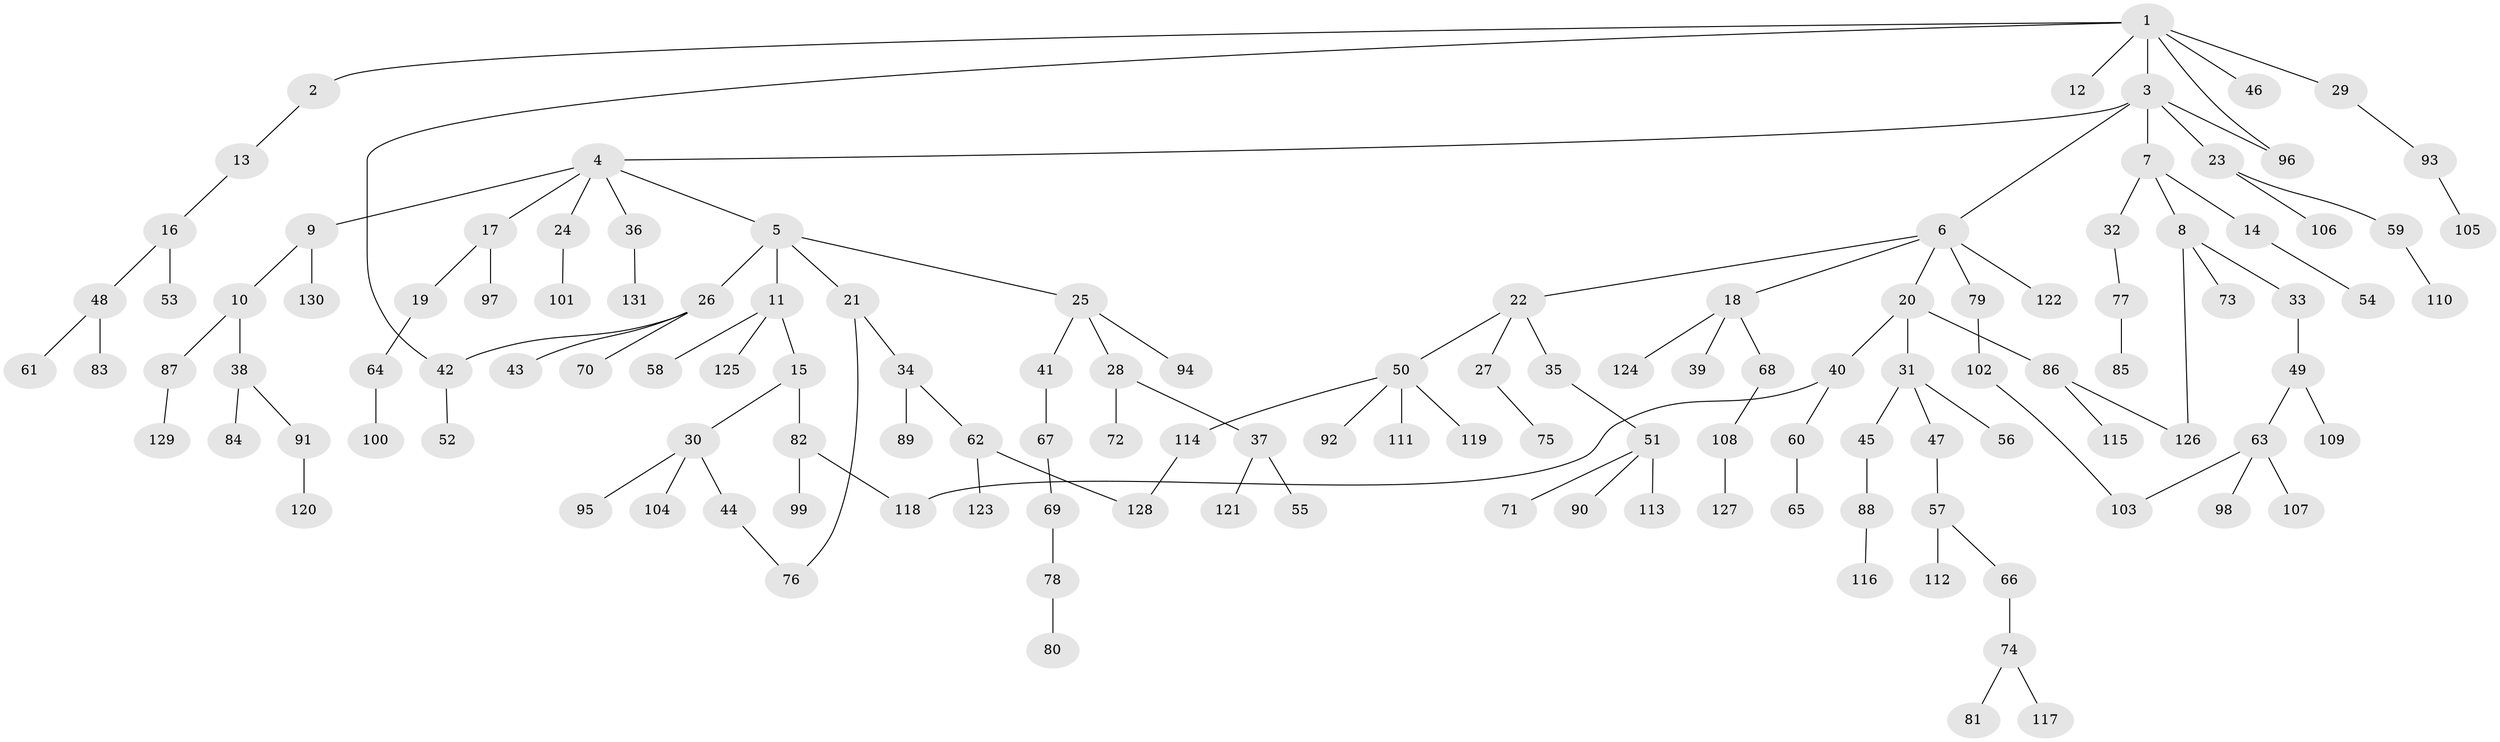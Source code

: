 // coarse degree distribution, {8: 0.011627906976744186, 2: 0.20930232558139536, 6: 0.023255813953488372, 7: 0.011627906976744186, 5: 0.046511627906976744, 4: 0.05813953488372093, 3: 0.1511627906976744, 1: 0.4883720930232558}
// Generated by graph-tools (version 1.1) at 2025/23/03/03/25 07:23:30]
// undirected, 131 vertices, 137 edges
graph export_dot {
graph [start="1"]
  node [color=gray90,style=filled];
  1;
  2;
  3;
  4;
  5;
  6;
  7;
  8;
  9;
  10;
  11;
  12;
  13;
  14;
  15;
  16;
  17;
  18;
  19;
  20;
  21;
  22;
  23;
  24;
  25;
  26;
  27;
  28;
  29;
  30;
  31;
  32;
  33;
  34;
  35;
  36;
  37;
  38;
  39;
  40;
  41;
  42;
  43;
  44;
  45;
  46;
  47;
  48;
  49;
  50;
  51;
  52;
  53;
  54;
  55;
  56;
  57;
  58;
  59;
  60;
  61;
  62;
  63;
  64;
  65;
  66;
  67;
  68;
  69;
  70;
  71;
  72;
  73;
  74;
  75;
  76;
  77;
  78;
  79;
  80;
  81;
  82;
  83;
  84;
  85;
  86;
  87;
  88;
  89;
  90;
  91;
  92;
  93;
  94;
  95;
  96;
  97;
  98;
  99;
  100;
  101;
  102;
  103;
  104;
  105;
  106;
  107;
  108;
  109;
  110;
  111;
  112;
  113;
  114;
  115;
  116;
  117;
  118;
  119;
  120;
  121;
  122;
  123;
  124;
  125;
  126;
  127;
  128;
  129;
  130;
  131;
  1 -- 2;
  1 -- 3;
  1 -- 12;
  1 -- 29;
  1 -- 46;
  1 -- 96;
  1 -- 42;
  2 -- 13;
  3 -- 4;
  3 -- 6;
  3 -- 7;
  3 -- 23;
  3 -- 96;
  4 -- 5;
  4 -- 9;
  4 -- 17;
  4 -- 24;
  4 -- 36;
  5 -- 11;
  5 -- 21;
  5 -- 25;
  5 -- 26;
  6 -- 18;
  6 -- 20;
  6 -- 22;
  6 -- 79;
  6 -- 122;
  7 -- 8;
  7 -- 14;
  7 -- 32;
  8 -- 33;
  8 -- 73;
  8 -- 126;
  9 -- 10;
  9 -- 130;
  10 -- 38;
  10 -- 87;
  11 -- 15;
  11 -- 58;
  11 -- 125;
  13 -- 16;
  14 -- 54;
  15 -- 30;
  15 -- 82;
  16 -- 48;
  16 -- 53;
  17 -- 19;
  17 -- 97;
  18 -- 39;
  18 -- 68;
  18 -- 124;
  19 -- 64;
  20 -- 31;
  20 -- 40;
  20 -- 86;
  21 -- 34;
  21 -- 76;
  22 -- 27;
  22 -- 35;
  22 -- 50;
  23 -- 59;
  23 -- 106;
  24 -- 101;
  25 -- 28;
  25 -- 41;
  25 -- 94;
  26 -- 42;
  26 -- 43;
  26 -- 70;
  27 -- 75;
  28 -- 37;
  28 -- 72;
  29 -- 93;
  30 -- 44;
  30 -- 95;
  30 -- 104;
  31 -- 45;
  31 -- 47;
  31 -- 56;
  32 -- 77;
  33 -- 49;
  34 -- 62;
  34 -- 89;
  35 -- 51;
  36 -- 131;
  37 -- 55;
  37 -- 121;
  38 -- 84;
  38 -- 91;
  40 -- 60;
  40 -- 118;
  41 -- 67;
  42 -- 52;
  44 -- 76;
  45 -- 88;
  47 -- 57;
  48 -- 61;
  48 -- 83;
  49 -- 63;
  49 -- 109;
  50 -- 92;
  50 -- 111;
  50 -- 114;
  50 -- 119;
  51 -- 71;
  51 -- 90;
  51 -- 113;
  57 -- 66;
  57 -- 112;
  59 -- 110;
  60 -- 65;
  62 -- 123;
  62 -- 128;
  63 -- 98;
  63 -- 103;
  63 -- 107;
  64 -- 100;
  66 -- 74;
  67 -- 69;
  68 -- 108;
  69 -- 78;
  74 -- 81;
  74 -- 117;
  77 -- 85;
  78 -- 80;
  79 -- 102;
  82 -- 99;
  82 -- 118;
  86 -- 115;
  86 -- 126;
  87 -- 129;
  88 -- 116;
  91 -- 120;
  93 -- 105;
  102 -- 103;
  108 -- 127;
  114 -- 128;
}
